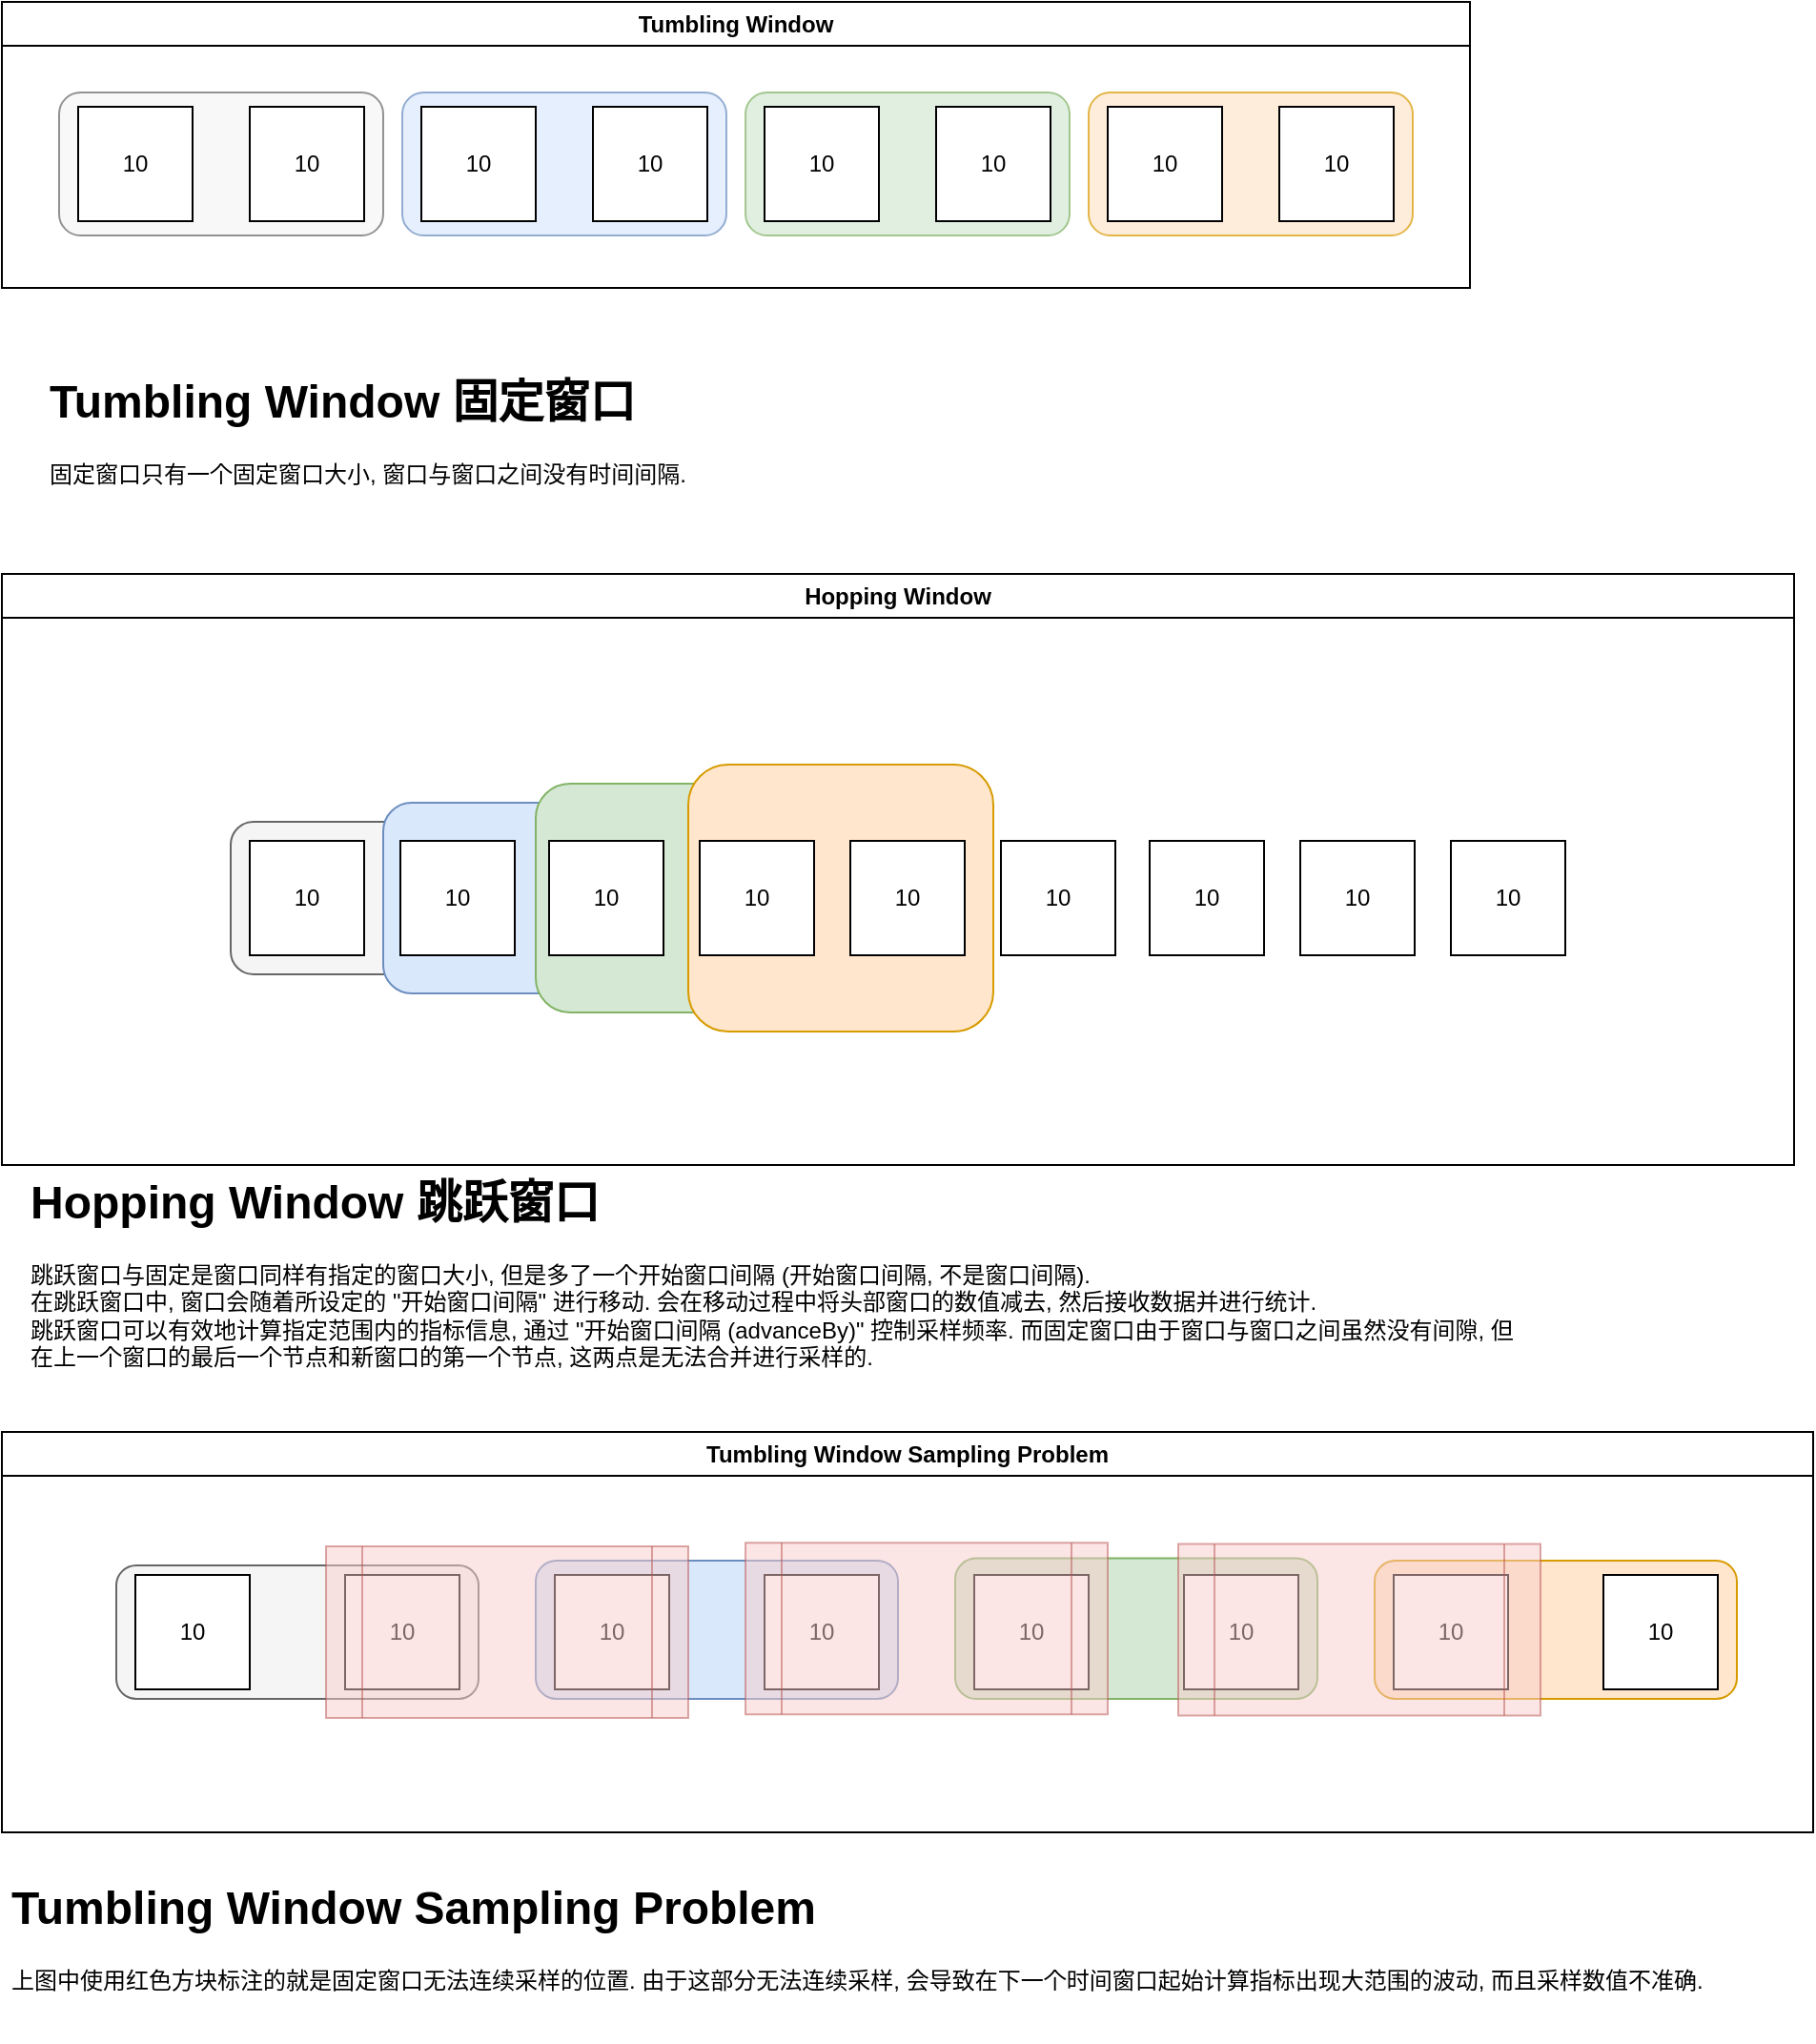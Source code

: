 <mxfile version="21.6.6" type="github">
  <diagram name="第 1 页" id="tOxqbouWK12hllR66_O8">
    <mxGraphModel dx="2290" dy="1306" grid="1" gridSize="10" guides="1" tooltips="1" connect="1" arrows="1" fold="1" page="1" pageScale="1" pageWidth="827" pageHeight="1169" math="0" shadow="0">
      <root>
        <mxCell id="0" />
        <mxCell id="1" parent="0" />
        <mxCell id="YFSWn0u4x4KBoAhABjn5-1" value="Tumbling Window" style="swimlane;whiteSpace=wrap;html=1;" vertex="1" parent="1">
          <mxGeometry x="20" y="80" width="770" height="150" as="geometry" />
        </mxCell>
        <mxCell id="YFSWn0u4x4KBoAhABjn5-2" value="" style="rounded=1;whiteSpace=wrap;html=1;opacity=70;fillColor=#f5f5f5;fontColor=#333333;strokeColor=#666666;" vertex="1" parent="YFSWn0u4x4KBoAhABjn5-1">
          <mxGeometry x="30" y="47.5" width="170" height="75" as="geometry" />
        </mxCell>
        <mxCell id="YFSWn0u4x4KBoAhABjn5-3" value="" style="rounded=1;whiteSpace=wrap;html=1;opacity=70;fillColor=#dae8fc;strokeColor=#6c8ebf;" vertex="1" parent="YFSWn0u4x4KBoAhABjn5-1">
          <mxGeometry x="210" y="47.5" width="170" height="75" as="geometry" />
        </mxCell>
        <mxCell id="YFSWn0u4x4KBoAhABjn5-4" value="" style="rounded=1;whiteSpace=wrap;html=1;opacity=70;fillColor=#d5e8d4;strokeColor=#82b366;" vertex="1" parent="YFSWn0u4x4KBoAhABjn5-1">
          <mxGeometry x="390" y="47.5" width="170" height="75" as="geometry" />
        </mxCell>
        <mxCell id="YFSWn0u4x4KBoAhABjn5-5" value="" style="rounded=1;whiteSpace=wrap;html=1;opacity=70;fillColor=#ffe6cc;strokeColor=#d79b00;" vertex="1" parent="YFSWn0u4x4KBoAhABjn5-1">
          <mxGeometry x="570" y="47.5" width="170" height="75" as="geometry" />
        </mxCell>
        <mxCell id="YFSWn0u4x4KBoAhABjn5-6" value="10" style="whiteSpace=wrap;html=1;aspect=fixed;" vertex="1" parent="YFSWn0u4x4KBoAhABjn5-1">
          <mxGeometry x="40" y="55" width="60" height="60" as="geometry" />
        </mxCell>
        <mxCell id="YFSWn0u4x4KBoAhABjn5-7" value="10" style="whiteSpace=wrap;html=1;aspect=fixed;" vertex="1" parent="YFSWn0u4x4KBoAhABjn5-1">
          <mxGeometry x="670" y="55" width="60" height="60" as="geometry" />
        </mxCell>
        <mxCell id="YFSWn0u4x4KBoAhABjn5-8" value="10" style="whiteSpace=wrap;html=1;aspect=fixed;" vertex="1" parent="YFSWn0u4x4KBoAhABjn5-1">
          <mxGeometry x="130" y="55" width="60" height="60" as="geometry" />
        </mxCell>
        <mxCell id="YFSWn0u4x4KBoAhABjn5-9" value="10" style="whiteSpace=wrap;html=1;aspect=fixed;" vertex="1" parent="YFSWn0u4x4KBoAhABjn5-1">
          <mxGeometry x="220" y="55" width="60" height="60" as="geometry" />
        </mxCell>
        <mxCell id="YFSWn0u4x4KBoAhABjn5-10" value="10" style="whiteSpace=wrap;html=1;aspect=fixed;" vertex="1" parent="YFSWn0u4x4KBoAhABjn5-1">
          <mxGeometry x="310" y="55" width="60" height="60" as="geometry" />
        </mxCell>
        <mxCell id="YFSWn0u4x4KBoAhABjn5-11" value="10" style="whiteSpace=wrap;html=1;aspect=fixed;" vertex="1" parent="YFSWn0u4x4KBoAhABjn5-1">
          <mxGeometry x="400" y="55" width="60" height="60" as="geometry" />
        </mxCell>
        <mxCell id="YFSWn0u4x4KBoAhABjn5-12" value="10" style="whiteSpace=wrap;html=1;aspect=fixed;" vertex="1" parent="YFSWn0u4x4KBoAhABjn5-1">
          <mxGeometry x="490" y="55" width="60" height="60" as="geometry" />
        </mxCell>
        <mxCell id="YFSWn0u4x4KBoAhABjn5-13" value="10" style="whiteSpace=wrap;html=1;aspect=fixed;" vertex="1" parent="YFSWn0u4x4KBoAhABjn5-1">
          <mxGeometry x="580" y="55" width="60" height="60" as="geometry" />
        </mxCell>
        <mxCell id="YFSWn0u4x4KBoAhABjn5-14" value="&lt;h1&gt;Tumbling Window 固定窗口&lt;/h1&gt;&lt;div&gt;固定窗口只有一个固定窗口大小, 窗口与窗口之间没有时间间隔.&lt;/div&gt;" style="text;html=1;strokeColor=none;fillColor=none;spacing=5;spacingTop=-20;whiteSpace=wrap;overflow=hidden;rounded=0;" vertex="1" parent="1">
          <mxGeometry x="40" y="270" width="390" height="90" as="geometry" />
        </mxCell>
        <mxCell id="YFSWn0u4x4KBoAhABjn5-15" value="Hopping Window" style="swimlane;whiteSpace=wrap;html=1;" vertex="1" parent="1">
          <mxGeometry x="20" y="380" width="940" height="310" as="geometry" />
        </mxCell>
        <mxCell id="YFSWn0u4x4KBoAhABjn5-16" value="" style="rounded=1;whiteSpace=wrap;html=1;fillColor=#f5f5f5;fontColor=#333333;strokeColor=#666666;" vertex="1" parent="YFSWn0u4x4KBoAhABjn5-15">
          <mxGeometry x="120" y="130" width="160" height="80" as="geometry" />
        </mxCell>
        <mxCell id="YFSWn0u4x4KBoAhABjn5-17" value="" style="rounded=1;whiteSpace=wrap;html=1;fillColor=#dae8fc;strokeColor=#6c8ebf;" vertex="1" parent="YFSWn0u4x4KBoAhABjn5-15">
          <mxGeometry x="200" y="120" width="160" height="100" as="geometry" />
        </mxCell>
        <mxCell id="YFSWn0u4x4KBoAhABjn5-18" value="" style="rounded=1;whiteSpace=wrap;html=1;fillColor=#d5e8d4;strokeColor=#82b366;" vertex="1" parent="YFSWn0u4x4KBoAhABjn5-15">
          <mxGeometry x="280" y="110" width="160" height="120" as="geometry" />
        </mxCell>
        <mxCell id="YFSWn0u4x4KBoAhABjn5-19" value="" style="rounded=1;whiteSpace=wrap;html=1;fillColor=#ffe6cc;strokeColor=#d79b00;" vertex="1" parent="YFSWn0u4x4KBoAhABjn5-15">
          <mxGeometry x="360" y="100" width="160" height="140" as="geometry" />
        </mxCell>
        <mxCell id="YFSWn0u4x4KBoAhABjn5-20" value="10" style="whiteSpace=wrap;html=1;aspect=fixed;" vertex="1" parent="YFSWn0u4x4KBoAhABjn5-15">
          <mxGeometry x="130" y="140" width="60" height="60" as="geometry" />
        </mxCell>
        <mxCell id="YFSWn0u4x4KBoAhABjn5-21" value="10" style="whiteSpace=wrap;html=1;aspect=fixed;" vertex="1" parent="YFSWn0u4x4KBoAhABjn5-15">
          <mxGeometry x="209" y="140" width="60" height="60" as="geometry" />
        </mxCell>
        <mxCell id="YFSWn0u4x4KBoAhABjn5-22" value="10" style="whiteSpace=wrap;html=1;aspect=fixed;" vertex="1" parent="YFSWn0u4x4KBoAhABjn5-15">
          <mxGeometry x="287" y="140" width="60" height="60" as="geometry" />
        </mxCell>
        <mxCell id="YFSWn0u4x4KBoAhABjn5-23" value="10" style="whiteSpace=wrap;html=1;aspect=fixed;" vertex="1" parent="YFSWn0u4x4KBoAhABjn5-15">
          <mxGeometry x="366" y="140" width="60" height="60" as="geometry" />
        </mxCell>
        <mxCell id="YFSWn0u4x4KBoAhABjn5-24" value="10" style="whiteSpace=wrap;html=1;aspect=fixed;" vertex="1" parent="YFSWn0u4x4KBoAhABjn5-15">
          <mxGeometry x="445" y="140" width="60" height="60" as="geometry" />
        </mxCell>
        <mxCell id="YFSWn0u4x4KBoAhABjn5-25" value="10" style="whiteSpace=wrap;html=1;aspect=fixed;" vertex="1" parent="YFSWn0u4x4KBoAhABjn5-15">
          <mxGeometry x="524" y="140" width="60" height="60" as="geometry" />
        </mxCell>
        <mxCell id="YFSWn0u4x4KBoAhABjn5-26" value="10" style="whiteSpace=wrap;html=1;aspect=fixed;" vertex="1" parent="YFSWn0u4x4KBoAhABjn5-15">
          <mxGeometry x="602" y="140" width="60" height="60" as="geometry" />
        </mxCell>
        <mxCell id="YFSWn0u4x4KBoAhABjn5-27" value="10" style="whiteSpace=wrap;html=1;aspect=fixed;" vertex="1" parent="YFSWn0u4x4KBoAhABjn5-15">
          <mxGeometry x="681" y="140" width="60" height="60" as="geometry" />
        </mxCell>
        <mxCell id="YFSWn0u4x4KBoAhABjn5-28" value="10" style="whiteSpace=wrap;html=1;aspect=fixed;" vertex="1" parent="YFSWn0u4x4KBoAhABjn5-15">
          <mxGeometry x="760" y="140" width="60" height="60" as="geometry" />
        </mxCell>
        <mxCell id="YFSWn0u4x4KBoAhABjn5-29" value="&lt;h1&gt;Hopping Window 跳跃窗口&lt;/h1&gt;&lt;div&gt;跳跃窗口与固定是窗口同样有指定的窗口大小, 但是多了一个开始窗口间隔 (开始窗口间隔, 不是窗口间隔).&lt;/div&gt;&lt;div&gt;在跳跃窗口中, 窗口会随着所设定的 &quot;开始窗口间隔&quot; 进行移动. 会在移动过程中将头部窗口的数值减去, 然后接收数据并进行统计.&lt;/div&gt;&lt;div&gt;跳跃窗口可以有效地计算指定范围内的指标信息, 通过 &quot;开始窗口间隔 (advanceBy)&quot; 控制采样频率. 而固定窗口由于窗口与窗口之间虽然没有间隙, 但在上一个窗口的最后一个节点和新窗口的第一个节点, 这两点是无法合并进行采样的.&lt;/div&gt;" style="text;html=1;strokeColor=none;fillColor=none;spacing=5;spacingTop=-20;whiteSpace=wrap;overflow=hidden;rounded=0;" vertex="1" parent="1">
          <mxGeometry x="30" y="690" width="790" height="120" as="geometry" />
        </mxCell>
        <mxCell id="YFSWn0u4x4KBoAhABjn5-30" value="Tumbling Window Sampling Problem" style="swimlane;whiteSpace=wrap;html=1;" vertex="1" parent="1">
          <mxGeometry x="20" y="830" width="950" height="210" as="geometry" />
        </mxCell>
        <mxCell id="YFSWn0u4x4KBoAhABjn5-31" value="" style="rounded=1;whiteSpace=wrap;html=1;fillColor=#f5f5f5;fontColor=#333333;strokeColor=#666666;" vertex="1" parent="YFSWn0u4x4KBoAhABjn5-30">
          <mxGeometry x="60" y="70" width="190" height="70" as="geometry" />
        </mxCell>
        <mxCell id="YFSWn0u4x4KBoAhABjn5-32" value="" style="rounded=1;whiteSpace=wrap;html=1;fillColor=#dae8fc;strokeColor=#6c8ebf;" vertex="1" parent="YFSWn0u4x4KBoAhABjn5-30">
          <mxGeometry x="280" y="67.5" width="190" height="72.5" as="geometry" />
        </mxCell>
        <mxCell id="YFSWn0u4x4KBoAhABjn5-33" value="" style="rounded=1;whiteSpace=wrap;html=1;fillColor=#d5e8d4;strokeColor=#82b366;" vertex="1" parent="YFSWn0u4x4KBoAhABjn5-30">
          <mxGeometry x="500" y="66.25" width="190" height="73.75" as="geometry" />
        </mxCell>
        <mxCell id="YFSWn0u4x4KBoAhABjn5-34" value="" style="rounded=1;whiteSpace=wrap;html=1;fillColor=#ffe6cc;strokeColor=#d79b00;" vertex="1" parent="YFSWn0u4x4KBoAhABjn5-30">
          <mxGeometry x="720" y="67.5" width="190" height="72.5" as="geometry" />
        </mxCell>
        <mxCell id="YFSWn0u4x4KBoAhABjn5-35" value="10" style="whiteSpace=wrap;html=1;aspect=fixed;" vertex="1" parent="YFSWn0u4x4KBoAhABjn5-30">
          <mxGeometry x="70" y="75" width="60" height="60" as="geometry" />
        </mxCell>
        <mxCell id="YFSWn0u4x4KBoAhABjn5-36" value="10" style="whiteSpace=wrap;html=1;aspect=fixed;" vertex="1" parent="YFSWn0u4x4KBoAhABjn5-30">
          <mxGeometry x="840" y="75" width="60" height="60" as="geometry" />
        </mxCell>
        <mxCell id="YFSWn0u4x4KBoAhABjn5-37" value="10" style="whiteSpace=wrap;html=1;aspect=fixed;" vertex="1" parent="YFSWn0u4x4KBoAhABjn5-30">
          <mxGeometry x="180" y="75" width="60" height="60" as="geometry" />
        </mxCell>
        <mxCell id="YFSWn0u4x4KBoAhABjn5-38" value="10" style="whiteSpace=wrap;html=1;aspect=fixed;" vertex="1" parent="YFSWn0u4x4KBoAhABjn5-30">
          <mxGeometry x="290" y="75" width="60" height="60" as="geometry" />
        </mxCell>
        <mxCell id="YFSWn0u4x4KBoAhABjn5-39" value="10" style="whiteSpace=wrap;html=1;aspect=fixed;" vertex="1" parent="YFSWn0u4x4KBoAhABjn5-30">
          <mxGeometry x="400" y="75" width="60" height="60" as="geometry" />
        </mxCell>
        <mxCell id="YFSWn0u4x4KBoAhABjn5-40" value="10" style="whiteSpace=wrap;html=1;aspect=fixed;" vertex="1" parent="YFSWn0u4x4KBoAhABjn5-30">
          <mxGeometry x="510" y="75" width="60" height="60" as="geometry" />
        </mxCell>
        <mxCell id="YFSWn0u4x4KBoAhABjn5-41" value="10" style="whiteSpace=wrap;html=1;aspect=fixed;" vertex="1" parent="YFSWn0u4x4KBoAhABjn5-30">
          <mxGeometry x="620" y="75" width="60" height="60" as="geometry" />
        </mxCell>
        <mxCell id="YFSWn0u4x4KBoAhABjn5-42" value="10" style="whiteSpace=wrap;html=1;aspect=fixed;" vertex="1" parent="YFSWn0u4x4KBoAhABjn5-30">
          <mxGeometry x="730" y="75" width="60" height="60" as="geometry" />
        </mxCell>
        <mxCell id="YFSWn0u4x4KBoAhABjn5-43" value="" style="shape=process;whiteSpace=wrap;html=1;backgroundOutline=1;fillColor=#f8cecc;strokeColor=#b85450;opacity=50;" vertex="1" parent="YFSWn0u4x4KBoAhABjn5-30">
          <mxGeometry x="170" y="60" width="190" height="90" as="geometry" />
        </mxCell>
        <mxCell id="YFSWn0u4x4KBoAhABjn5-44" value="" style="shape=process;whiteSpace=wrap;html=1;backgroundOutline=1;fillColor=#f8cecc;strokeColor=#b85450;opacity=50;" vertex="1" parent="YFSWn0u4x4KBoAhABjn5-30">
          <mxGeometry x="390" y="58.13" width="190" height="90" as="geometry" />
        </mxCell>
        <mxCell id="YFSWn0u4x4KBoAhABjn5-45" value="" style="shape=process;whiteSpace=wrap;html=1;backgroundOutline=1;fillColor=#f8cecc;strokeColor=#b85450;opacity=50;" vertex="1" parent="YFSWn0u4x4KBoAhABjn5-30">
          <mxGeometry x="617" y="58.75" width="190" height="90" as="geometry" />
        </mxCell>
        <mxCell id="YFSWn0u4x4KBoAhABjn5-46" value="&lt;h1&gt;Tumbling Window Sampling Problem&lt;br&gt;&lt;/h1&gt;&lt;div&gt;上图中使用红色方块标注的就是固定窗口无法连续采样的位置. 由于这部分无法连续采样, 会导致在下一个时间窗口起始计算指标出现大范围的波动, 而且采样数值不准确.&lt;/div&gt;" style="text;html=1;strokeColor=none;fillColor=none;spacing=5;spacingTop=-20;whiteSpace=wrap;overflow=hidden;rounded=0;" vertex="1" parent="1">
          <mxGeometry x="20" y="1060" width="940" height="90" as="geometry" />
        </mxCell>
      </root>
    </mxGraphModel>
  </diagram>
</mxfile>
